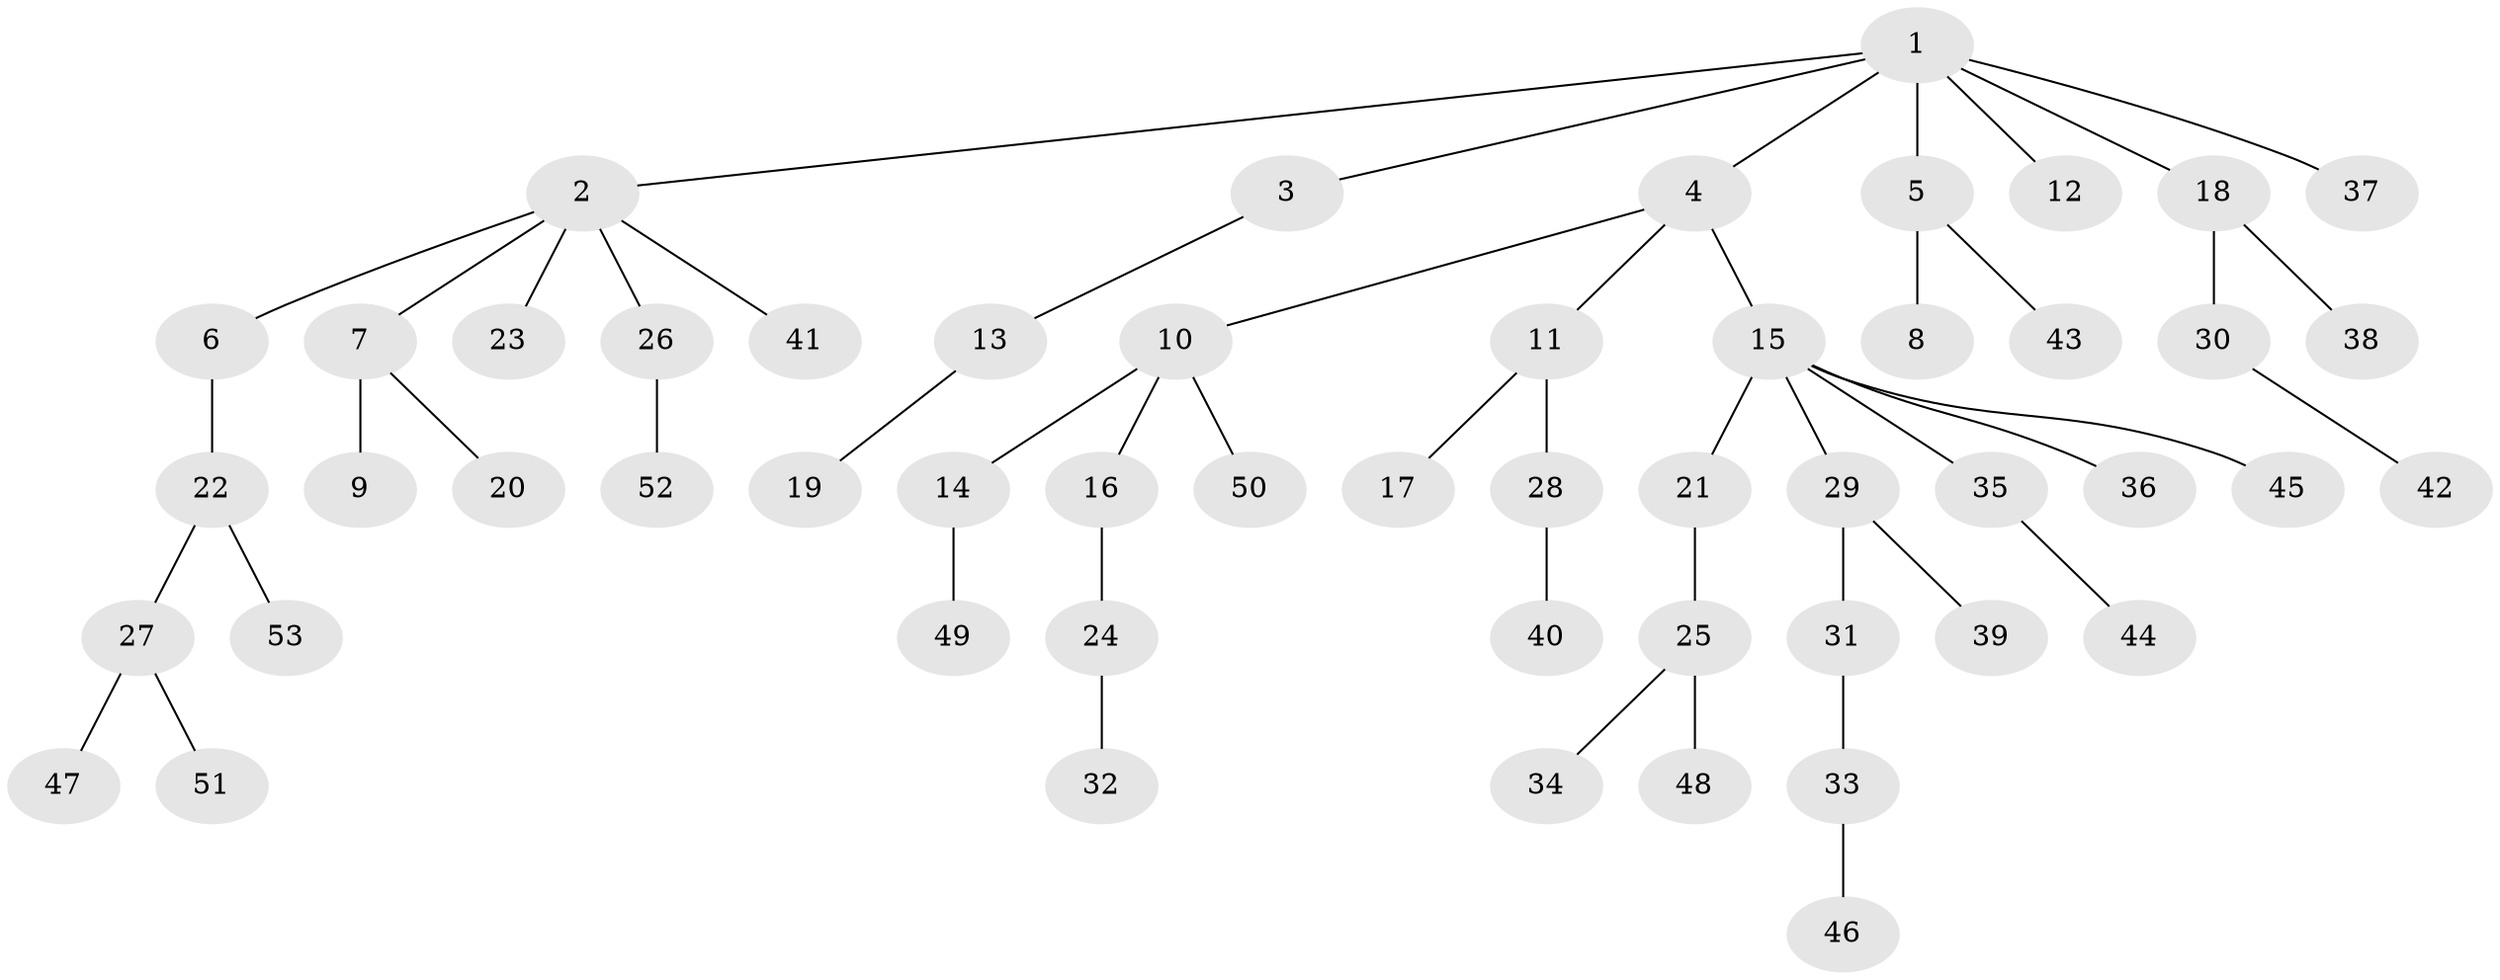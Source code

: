 // coarse degree distribution, {12: 0.038461538461538464, 2: 0.23076923076923078, 4: 0.038461538461538464, 1: 0.6153846153846154, 3: 0.07692307692307693}
// Generated by graph-tools (version 1.1) at 2025/19/03/04/25 18:19:04]
// undirected, 53 vertices, 52 edges
graph export_dot {
graph [start="1"]
  node [color=gray90,style=filled];
  1;
  2;
  3;
  4;
  5;
  6;
  7;
  8;
  9;
  10;
  11;
  12;
  13;
  14;
  15;
  16;
  17;
  18;
  19;
  20;
  21;
  22;
  23;
  24;
  25;
  26;
  27;
  28;
  29;
  30;
  31;
  32;
  33;
  34;
  35;
  36;
  37;
  38;
  39;
  40;
  41;
  42;
  43;
  44;
  45;
  46;
  47;
  48;
  49;
  50;
  51;
  52;
  53;
  1 -- 2;
  1 -- 3;
  1 -- 4;
  1 -- 5;
  1 -- 12;
  1 -- 18;
  1 -- 37;
  2 -- 6;
  2 -- 7;
  2 -- 23;
  2 -- 26;
  2 -- 41;
  3 -- 13;
  4 -- 10;
  4 -- 11;
  4 -- 15;
  5 -- 8;
  5 -- 43;
  6 -- 22;
  7 -- 9;
  7 -- 20;
  10 -- 14;
  10 -- 16;
  10 -- 50;
  11 -- 17;
  11 -- 28;
  13 -- 19;
  14 -- 49;
  15 -- 21;
  15 -- 29;
  15 -- 35;
  15 -- 36;
  15 -- 45;
  16 -- 24;
  18 -- 30;
  18 -- 38;
  21 -- 25;
  22 -- 27;
  22 -- 53;
  24 -- 32;
  25 -- 34;
  25 -- 48;
  26 -- 52;
  27 -- 47;
  27 -- 51;
  28 -- 40;
  29 -- 31;
  29 -- 39;
  30 -- 42;
  31 -- 33;
  33 -- 46;
  35 -- 44;
}
